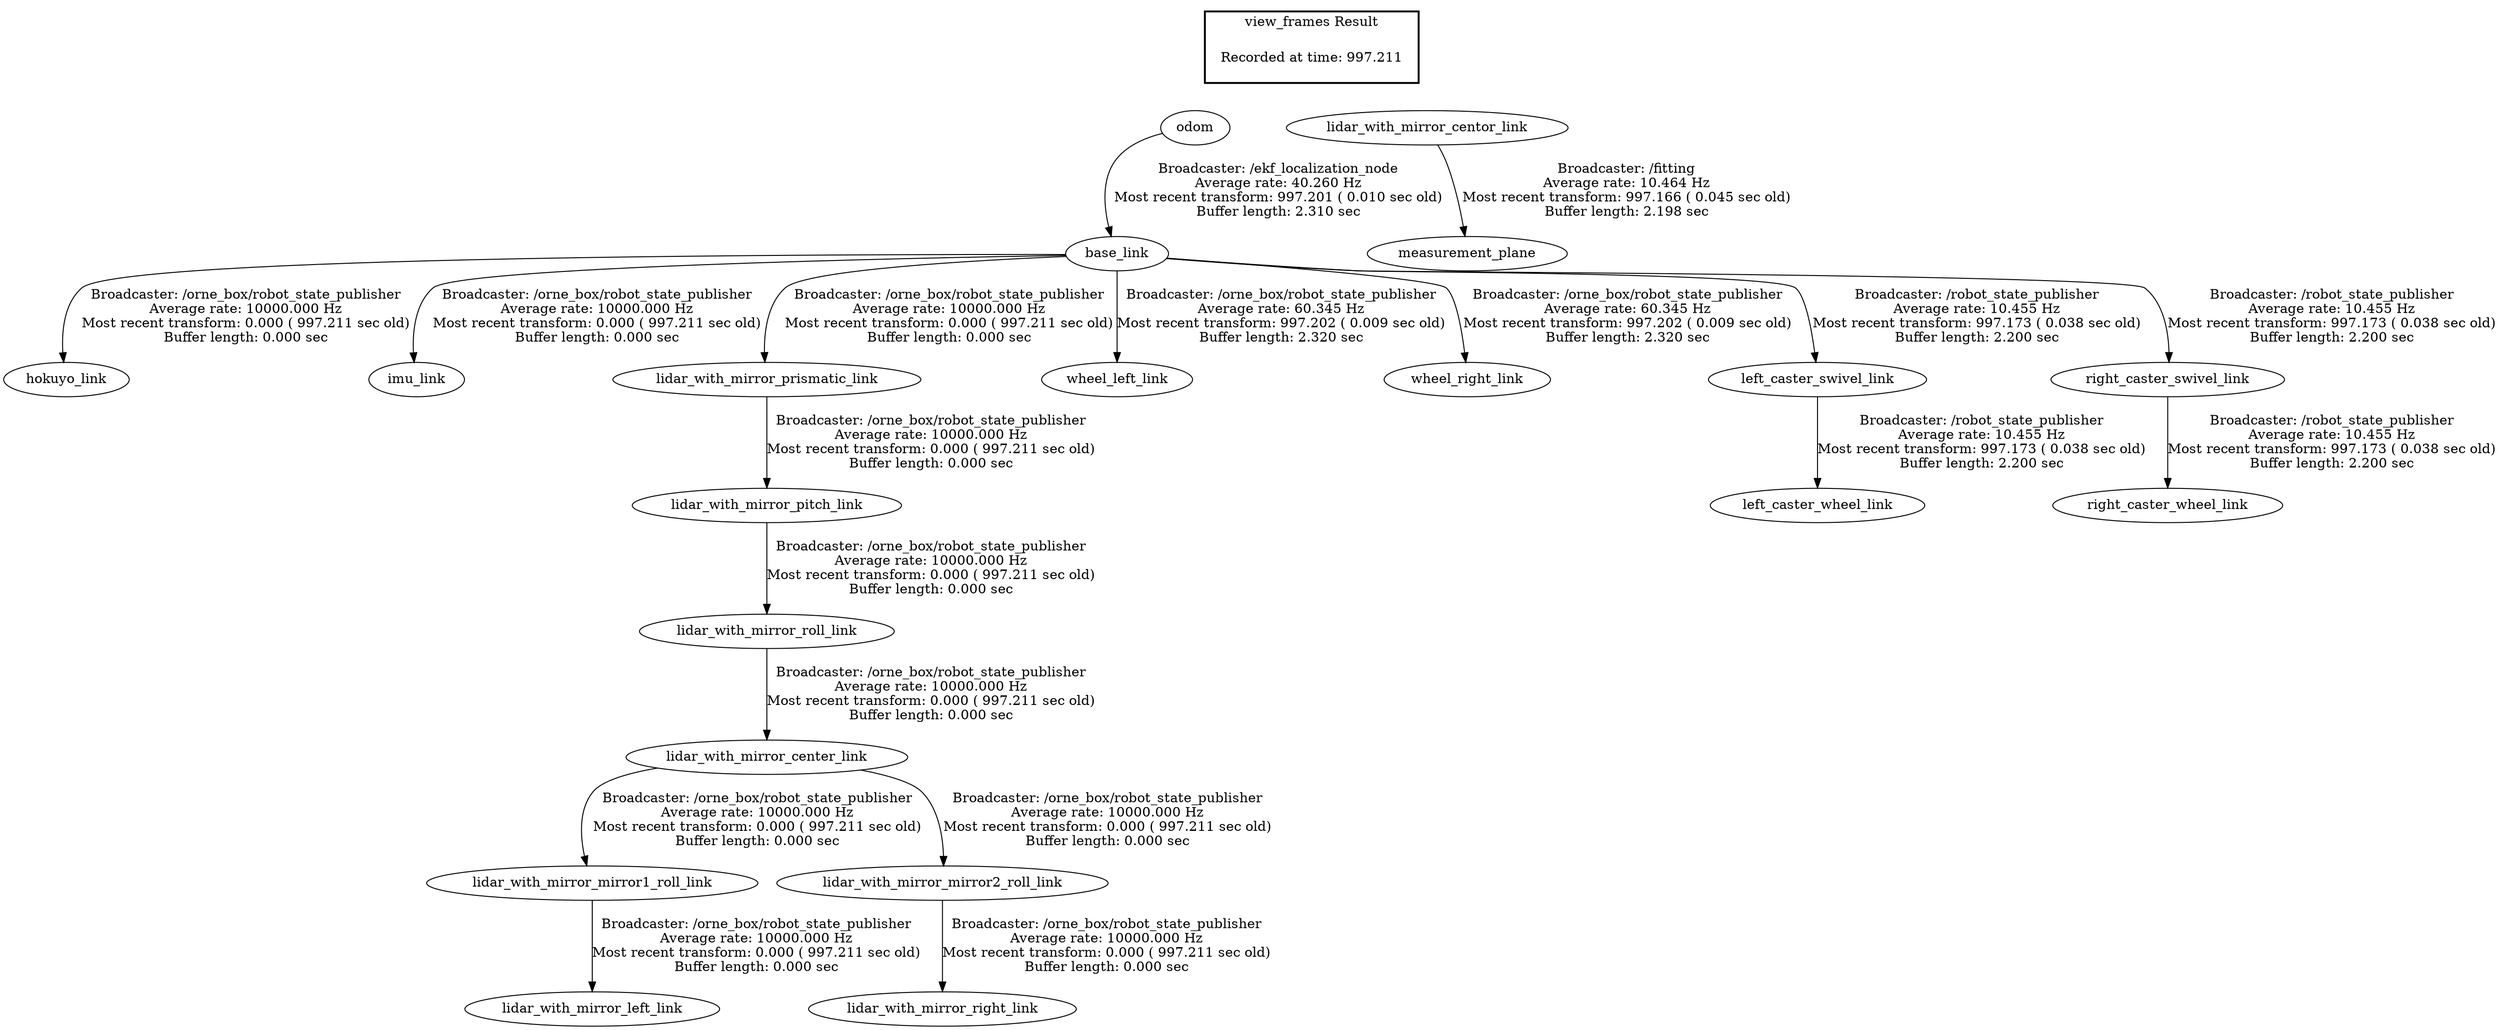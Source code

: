 digraph G {
"base_link" -> "hokuyo_link"[label="Broadcaster: /orne_box/robot_state_publisher\nAverage rate: 10000.000 Hz\nMost recent transform: 0.000 ( 997.211 sec old)\nBuffer length: 0.000 sec\n"];
"odom" -> "base_link"[label="Broadcaster: /ekf_localization_node\nAverage rate: 40.260 Hz\nMost recent transform: 997.201 ( 0.010 sec old)\nBuffer length: 2.310 sec\n"];
"base_link" -> "imu_link"[label="Broadcaster: /orne_box/robot_state_publisher\nAverage rate: 10000.000 Hz\nMost recent transform: 0.000 ( 997.211 sec old)\nBuffer length: 0.000 sec\n"];
"lidar_with_mirror_roll_link" -> "lidar_with_mirror_center_link"[label="Broadcaster: /orne_box/robot_state_publisher\nAverage rate: 10000.000 Hz\nMost recent transform: 0.000 ( 997.211 sec old)\nBuffer length: 0.000 sec\n"];
"lidar_with_mirror_pitch_link" -> "lidar_with_mirror_roll_link"[label="Broadcaster: /orne_box/robot_state_publisher\nAverage rate: 10000.000 Hz\nMost recent transform: 0.000 ( 997.211 sec old)\nBuffer length: 0.000 sec\n"];
"lidar_with_mirror_mirror1_roll_link" -> "lidar_with_mirror_left_link"[label="Broadcaster: /orne_box/robot_state_publisher\nAverage rate: 10000.000 Hz\nMost recent transform: 0.000 ( 997.211 sec old)\nBuffer length: 0.000 sec\n"];
"lidar_with_mirror_center_link" -> "lidar_with_mirror_mirror1_roll_link"[label="Broadcaster: /orne_box/robot_state_publisher\nAverage rate: 10000.000 Hz\nMost recent transform: 0.000 ( 997.211 sec old)\nBuffer length: 0.000 sec\n"];
"lidar_with_mirror_center_link" -> "lidar_with_mirror_mirror2_roll_link"[label="Broadcaster: /orne_box/robot_state_publisher\nAverage rate: 10000.000 Hz\nMost recent transform: 0.000 ( 997.211 sec old)\nBuffer length: 0.000 sec\n"];
"lidar_with_mirror_prismatic_link" -> "lidar_with_mirror_pitch_link"[label="Broadcaster: /orne_box/robot_state_publisher\nAverage rate: 10000.000 Hz\nMost recent transform: 0.000 ( 997.211 sec old)\nBuffer length: 0.000 sec\n"];
"base_link" -> "lidar_with_mirror_prismatic_link"[label="Broadcaster: /orne_box/robot_state_publisher\nAverage rate: 10000.000 Hz\nMost recent transform: 0.000 ( 997.211 sec old)\nBuffer length: 0.000 sec\n"];
"lidar_with_mirror_mirror2_roll_link" -> "lidar_with_mirror_right_link"[label="Broadcaster: /orne_box/robot_state_publisher\nAverage rate: 10000.000 Hz\nMost recent transform: 0.000 ( 997.211 sec old)\nBuffer length: 0.000 sec\n"];
"base_link" -> "wheel_left_link"[label="Broadcaster: /orne_box/robot_state_publisher\nAverage rate: 60.345 Hz\nMost recent transform: 997.202 ( 0.009 sec old)\nBuffer length: 2.320 sec\n"];
"base_link" -> "wheel_right_link"[label="Broadcaster: /orne_box/robot_state_publisher\nAverage rate: 60.345 Hz\nMost recent transform: 997.202 ( 0.009 sec old)\nBuffer length: 2.320 sec\n"];
"lidar_with_mirror_centor_link" -> "measurement_plane"[label="Broadcaster: /fitting\nAverage rate: 10.464 Hz\nMost recent transform: 997.166 ( 0.045 sec old)\nBuffer length: 2.198 sec\n"];
"base_link" -> "left_caster_swivel_link"[label="Broadcaster: /robot_state_publisher\nAverage rate: 10.455 Hz\nMost recent transform: 997.173 ( 0.038 sec old)\nBuffer length: 2.200 sec\n"];
"left_caster_swivel_link" -> "left_caster_wheel_link"[label="Broadcaster: /robot_state_publisher\nAverage rate: 10.455 Hz\nMost recent transform: 997.173 ( 0.038 sec old)\nBuffer length: 2.200 sec\n"];
"base_link" -> "right_caster_swivel_link"[label="Broadcaster: /robot_state_publisher\nAverage rate: 10.455 Hz\nMost recent transform: 997.173 ( 0.038 sec old)\nBuffer length: 2.200 sec\n"];
"right_caster_swivel_link" -> "right_caster_wheel_link"[label="Broadcaster: /robot_state_publisher\nAverage rate: 10.455 Hz\nMost recent transform: 997.173 ( 0.038 sec old)\nBuffer length: 2.200 sec\n"];
edge [style=invis];
 subgraph cluster_legend { style=bold; color=black; label ="view_frames Result";
"Recorded at time: 997.211"[ shape=plaintext ] ;
 }->"odom";
edge [style=invis];
 subgraph cluster_legend { style=bold; color=black; label ="view_frames Result";
"Recorded at time: 997.211"[ shape=plaintext ] ;
 }->"lidar_with_mirror_centor_link";
}